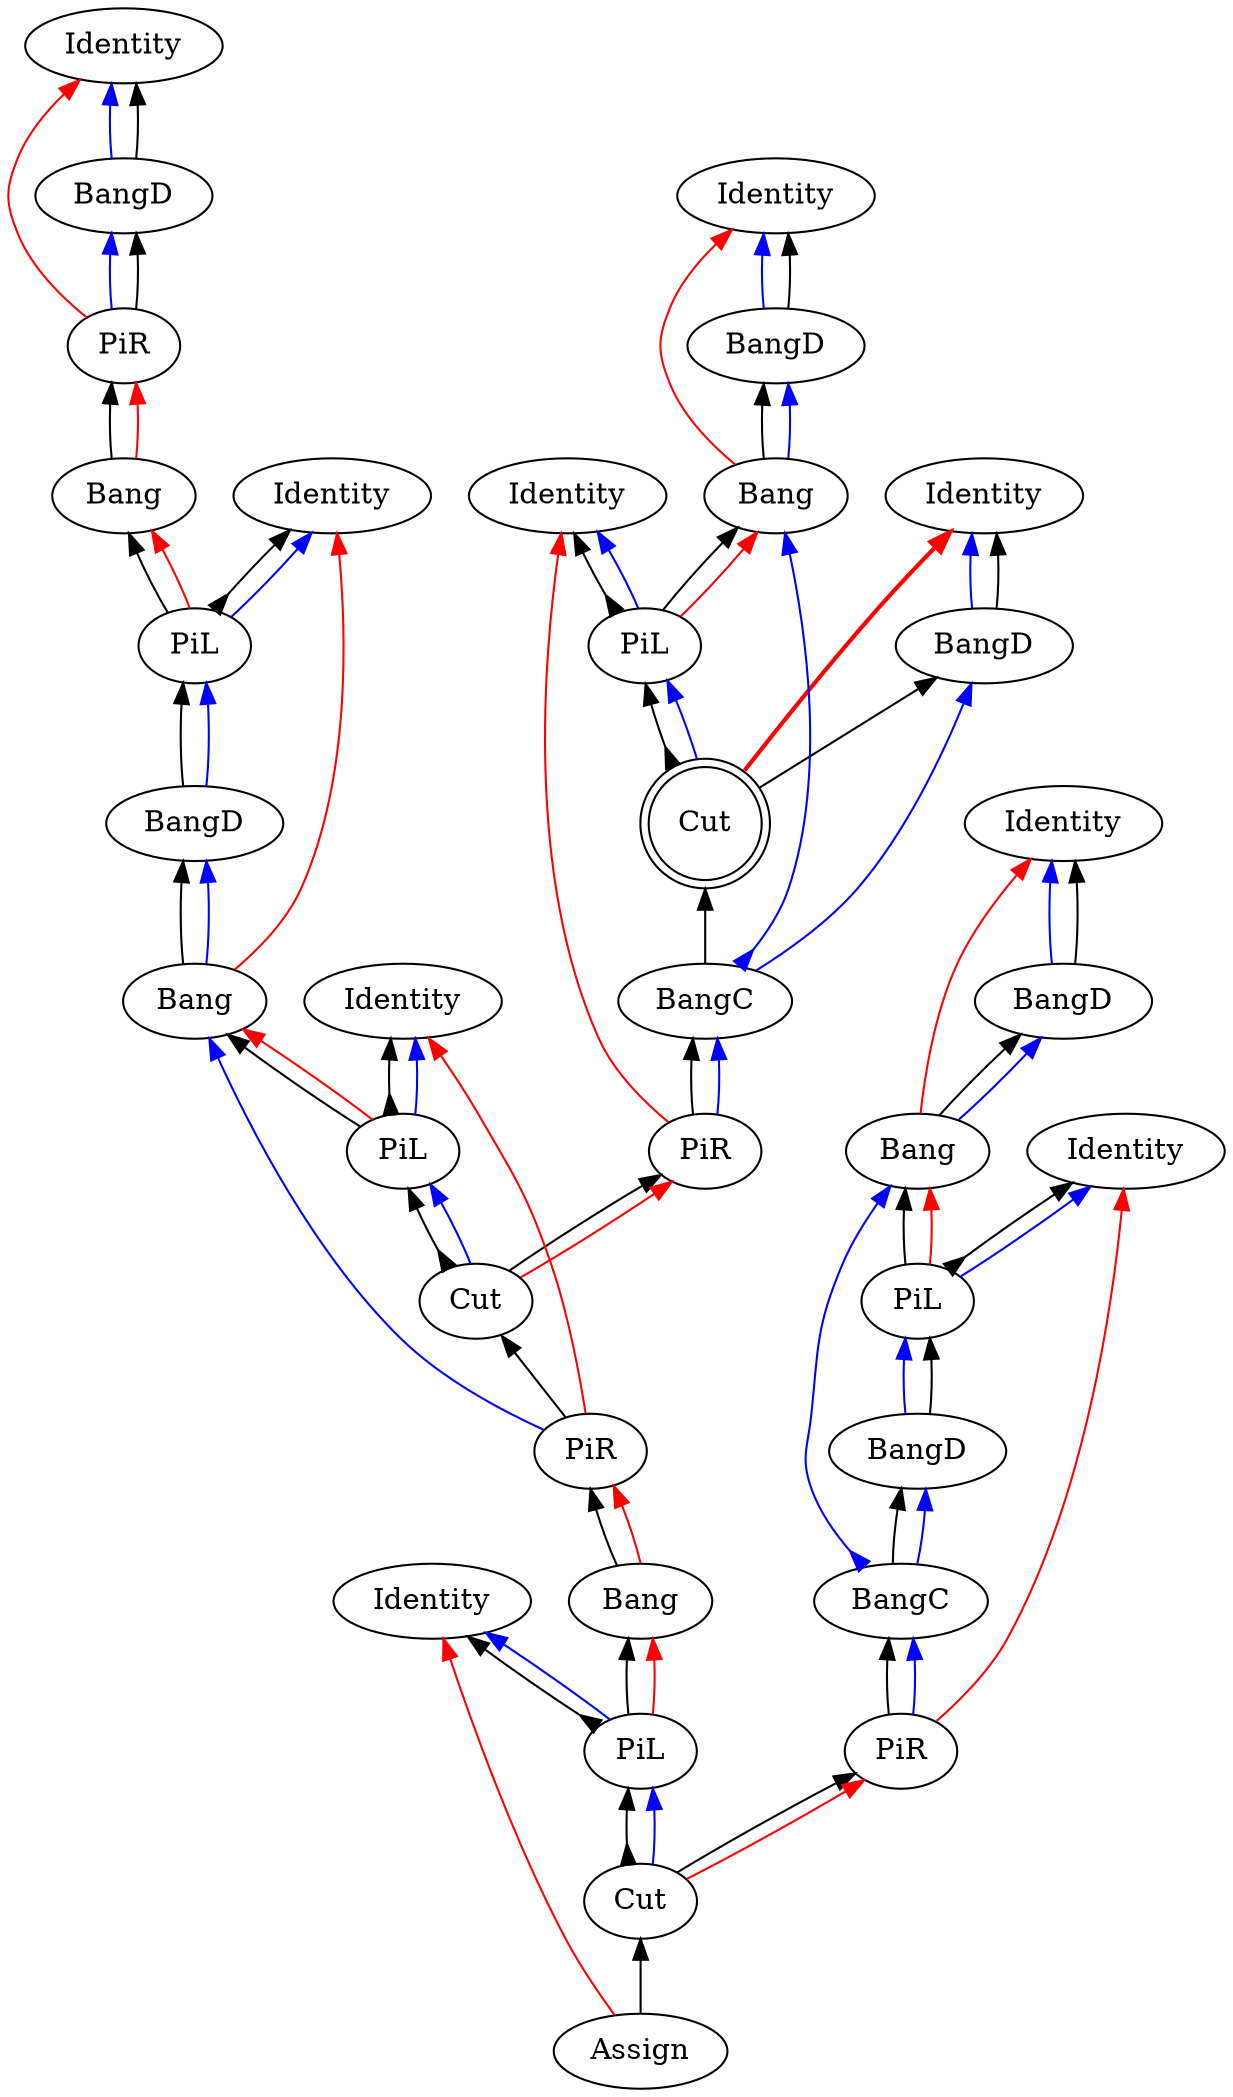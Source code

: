 digraph {
rankdir="BT"
"Identity0" [label="Identity"]
"BangD1" [label="BangD"]
"PiR2" [label="PiR"]
"Bang3" [label="Bang"]
"Identity4" [label="Identity"]
"PiL5" [label="PiL"]
"BangD6" [label="BangD"]
"Bang7" [label="Bang"]
"Identity8" [label="Identity"]
"PiL9" [label="PiL"]
"Identity10" [label="Identity"]
"BangD11" [label="BangD"]
"Bang12" [label="Bang"]
"Identity13" [label="Identity"]
"PiL14" [label="PiL"]
"Identity15" [label="Identity"]
"BangD16" [label="BangD"]
"Cut17" [label="Cut",shape=doublecircle]
"BangC18" [label="BangC"]
"PiR19" [label="PiR"]
"Cut20" [label="Cut"]
"PiR21" [label="PiR"]
"Bang22" [label="Bang"]
"Identity23" [label="Identity"]
"PiL24" [label="PiL"]
"Identity25" [label="Identity"]
"BangD26" [label="BangD"]
"Bang27" [label="Bang"]
"Identity28" [label="Identity"]
"PiL29" [label="PiL"]
"BangD30" [label="BangD"]
"BangC31" [label="BangC"]
"PiR32" [label="PiR"]
"Cut33" [label="Cut"]
"Assign34" [label="Assign"]
"Bang27" -> "BangD26"[color=black,weight=5,tooltip="c_bseq24",arrowhead=normal,arrowtail=none,dir=both]
"Bang22" -> "PiR21"[color=black,weight=5,tooltip="c_bseq32",arrowhead=normal,arrowtail=none,dir=both]
"Bang12" -> "BangD11"[color=black,weight=5,tooltip="c_bseq58",arrowhead=normal,arrowtail=none,dir=both]
"Bang7" -> "BangD6"[color=black,weight=5,tooltip="c_bseq67",arrowhead=normal,arrowtail=none,dir=both]
"Bang3" -> "PiR2"[color=black,weight=5,tooltip="c_bseq79",arrowhead=normal,arrowtail=none,dir=both]
"Cut33" -> "PiL24"[color=black,weight=5,tooltip="c_lseq2",arrowhead=normal,arrowtail=inv,dir=both]
"Cut20" -> "PiL9"[color=black,weight=5,tooltip="c_lseq36",arrowhead=normal,arrowtail=inv,dir=both]
"Cut17" -> "PiL14"[color=black,weight=5,tooltip="c_lseq46",arrowhead=normal,arrowtail=inv,dir=both]
"Cut33" -> "PiR32"[color=black,weight=5,tooltip="c_rseq3",arrowhead=normal,arrowtail=none,dir=both]
"Cut20" -> "PiR19"[color=black,weight=5,tooltip="c_rseq37",arrowhead=normal,arrowtail=none,dir=both]
"Cut17" -> "BangD16"[color=black,weight=5,tooltip="c_rseq47",arrowhead=normal,arrowtail=none,dir=both]
"PiL29" -> "Bang27"[color=black,weight=5,tooltip="dseq20",arrowhead=normal,arrowtail=none,dir=both]
"PiL24" -> "Bang22"[color=black,weight=5,tooltip="dseq29",arrowhead=normal,arrowtail=none,dir=both]
"PiL14" -> "Bang12"[color=black,weight=5,tooltip="dseq54",arrowhead=normal,arrowtail=none,dir=both]
"PiL9" -> "Bang7"[color=black,weight=5,tooltip="dseq63",arrowhead=normal,arrowtail=none,dir=both]
"PiL5" -> "Bang3"[color=black,weight=5,tooltip="dseq76",arrowhead=normal,arrowtail=none,dir=both]
"PiR21" -> "Bang7"[color=blue,weight=2,tooltip="h34",arrowhead=normal,arrowtail=none,dir=both]
"Bang7" -> "BangD6"[color=blue,weight=2,tooltip="hf65",arrowhead=normal,arrowtail=none,dir=both]
"BangD6" -> "PiL5"[color=black,weight=5,tooltip="hseq72",arrowhead=normal,arrowtail=none,dir=both]
"PiR2" -> "BangD1"[color=blue,weight=2,tooltip="i81",arrowhead=normal,arrowtail=none,dir=both]
"PiL29" -> "Identity28"[color=black,weight=5,tooltip="idseq21",arrowhead=normal,arrowtail=inv,dir=both]
"PiL24" -> "Identity23"[color=black,weight=5,tooltip="idseq30",arrowhead=normal,arrowtail=inv,dir=both]
"PiL14" -> "Identity13"[color=black,weight=5,tooltip="idseq55",arrowhead=normal,arrowtail=inv,dir=both]
"PiL9" -> "Identity8"[color=black,weight=5,tooltip="idseq64",arrowhead=normal,arrowtail=inv,dir=both]
"PiL5" -> "Identity4"[color=black,weight=5,tooltip="idseq77",arrowhead=normal,arrowtail=inv,dir=both]
"BangD1" -> "Identity0"[color=blue,weight=2,tooltip="iret84",arrowhead=normal,arrowtail=none,dir=both]
"BangD1" -> "Identity0"[color=black,weight=5,tooltip="iseq83",arrowhead=normal,arrowtail=none,dir=both]
"PiL29" -> "Identity28"[color=blue,weight=2,tooltip="lret19",arrowhead=normal,arrowtail=none,dir=both]
"PiL24" -> "Identity23"[color=blue,weight=2,tooltip="lret28",arrowhead=normal,arrowtail=none,dir=both]
"PiL14" -> "Identity13"[color=blue,weight=2,tooltip="lret53",arrowhead=normal,arrowtail=none,dir=both]
"PiL9" -> "Identity8"[color=blue,weight=2,tooltip="lret62",arrowhead=normal,arrowtail=none,dir=both]
"PiL5" -> "Identity4"[color=blue,weight=2,tooltip="lret75",arrowhead=normal,arrowtail=none,dir=both]
"BangD30" -> "PiL29"[color=blue,weight=2,tooltip="lval14",arrowhead=normal,arrowtail=none,dir=both]
"Cut20" -> "PiL9"[color=blue,weight=2,tooltip="lval38",arrowhead=normal,arrowtail=none,dir=both]
"Cut33" -> "PiL24"[color=blue,weight=2,tooltip="lval4",arrowhead=normal,arrowtail=none,dir=both]
"Cut17" -> "PiL14"[color=blue,weight=2,tooltip="lval48",arrowhead=normal,arrowtail=none,dir=both]
"BangD6" -> "PiL5"[color=blue,weight=2,tooltip="lval70",arrowhead=normal,arrowtail=none,dir=both]
"PiL29" -> "Bang27"[color=red,weight=2,tooltip="newrret18",arrowhead=normal,arrowtail=none,dir=both]
"PiL24" -> "Bang22"[color=red,weight=2,tooltip="newrret27",arrowhead=normal,arrowtail=none,dir=both]
"PiL14" -> "Bang12"[color=red,weight=2,tooltip="newrret52",arrowhead=normal,arrowtail=none,dir=both]
"PiL9" -> "Bang7"[color=red,weight=2,tooltip="newrret61",arrowhead=normal,arrowtail=none,dir=both]
"PiL5" -> "Bang3"[color=red,weight=2,tooltip="newrret74",arrowhead=normal,arrowtail=none,dir=both]
"Bang27" -> "Identity25"[color=red,weight=2,tooltip="newrretf23",arrowhead=normal,arrowtail=none,dir=both]
"Bang22" -> "PiR21"[color=red,weight=2,tooltip="newrretf31",arrowhead=normal,arrowtail=none,dir=both]
"Bang12" -> "Identity10"[color=red,weight=2,tooltip="newrretf57",arrowhead=normal,arrowtail=none,dir=both]
"Bang7" -> "Identity4"[color=red,weight=2,tooltip="newrretf66",arrowhead=normal,arrowtail=none,dir=both]
"Bang3" -> "PiR2"[color=red,weight=2,tooltip="newrretf78",arrowhead=normal,arrowtail=none,dir=both]
"Assign34" -> "Identity23"[color=red,weight=2,tooltip="ret1",arrowhead=normal,arrowtail=none,dir=both]
"PiR21" -> "Identity8"[color=red,weight=2,tooltip="ret35",arrowhead=normal,arrowtail=none,dir=both]
"PiR19" -> "Identity13"[color=red,weight=2,tooltip="ret42",arrowhead=normal,arrowtail=none,dir=both]
"PiR32" -> "Identity28"[color=red,weight=2,tooltip="ret8",arrowhead=normal,arrowtail=none,dir=both]
"PiR2" -> "Identity0"[color=red,weight=2,tooltip="ret82",arrowhead=normal,arrowtail=none,dir=both]
"Assign34" -> "Cut33"[color=black,weight=5,tooltip="retseq0",arrowhead=normal,arrowtail=none,dir=both]
"Cut20" -> "PiR19"[color=red,weight=2,tooltip="rval39",arrowhead=normal,arrowtail=none,dir=both]
"Cut17" -> "Identity15"[color=red,weight=2,tooltip="rval49",arrowhead=normal,arrowtail=none,penwidth=2,dir=both]
"Cut33" -> "PiR32"[color=red,weight=2,tooltip="rval5",arrowhead=normal,arrowtail=none,dir=both]
"BangC31" -> "BangD30"[color=black,weight=5,tooltip="seq11",arrowhead=normal,arrowtail=none,dir=both]
"PiR21" -> "Cut20"[color=black,weight=5,tooltip="seq33",arrowhead=normal,arrowtail=none,dir=both]
"PiR19" -> "BangC18"[color=black,weight=5,tooltip="seq40",arrowhead=normal,arrowtail=none,dir=both]
"BangC18" -> "Cut17"[color=black,weight=5,tooltip="seq45",arrowhead=normal,arrowtail=none,dir=both]
"PiR32" -> "BangC31"[color=black,weight=5,tooltip="seq6",arrowhead=normal,arrowtail=none,dir=both]
"PiR2" -> "BangD1"[color=black,weight=5,tooltip="seq80",arrowhead=normal,arrowtail=none,dir=both]
"PiR32" -> "BangC31"[color=blue,weight=2,tooltip="x7",arrowhead=normal,arrowtail=none,dir=both]
"BangC31" -> "BangD30"[color=blue,weight=2,tooltip="xA9",arrowhead=normal,arrowtail=none,dir=both]
"BangC31" -> "Bang27"[color=blue,weight=2,tooltip="xB10",arrowhead=normal,arrowtail=inv,dir=both]
"Bang27" -> "BangD26"[color=blue,weight=2,tooltip="xBf22",arrowhead=normal,arrowtail=none,dir=both]
"BangD26" -> "Identity25"[color=blue,weight=2,tooltip="xret26",arrowhead=normal,arrowtail=none,dir=both]
"BangD30" -> "PiL29"[color=black,weight=5,tooltip="xseq16",arrowhead=normal,arrowtail=none,dir=both]
"BangD26" -> "Identity25"[color=black,weight=5,tooltip="xseq25",arrowhead=normal,arrowtail=none,dir=both]
"PiR19" -> "BangC18"[color=blue,weight=2,tooltip="y41",arrowhead=normal,arrowtail=none,dir=both]
"BangC18" -> "BangD16"[color=blue,weight=2,tooltip="yA43",arrowhead=normal,arrowtail=none,dir=both]
"BangC18" -> "Bang12"[color=blue,weight=2,tooltip="yB44",arrowhead=normal,arrowtail=inv,dir=both]
"Bang12" -> "BangD11"[color=blue,weight=2,tooltip="yBf56",arrowhead=normal,arrowtail=none,dir=both]
"BangD16" -> "Identity15"[color=blue,weight=2,tooltip="yret51",arrowhead=normal,arrowtail=none,dir=both]
"BangD11" -> "Identity10"[color=blue,weight=2,tooltip="yret60",arrowhead=normal,arrowtail=none,dir=both]
"BangD16" -> "Identity15"[color=black,weight=5,tooltip="yseq50",arrowhead=normal,arrowtail=none,dir=both]
"BangD11" -> "Identity10"[color=black,weight=5,tooltip="yseq59",arrowhead=normal,arrowtail=none,dir=both]
}
